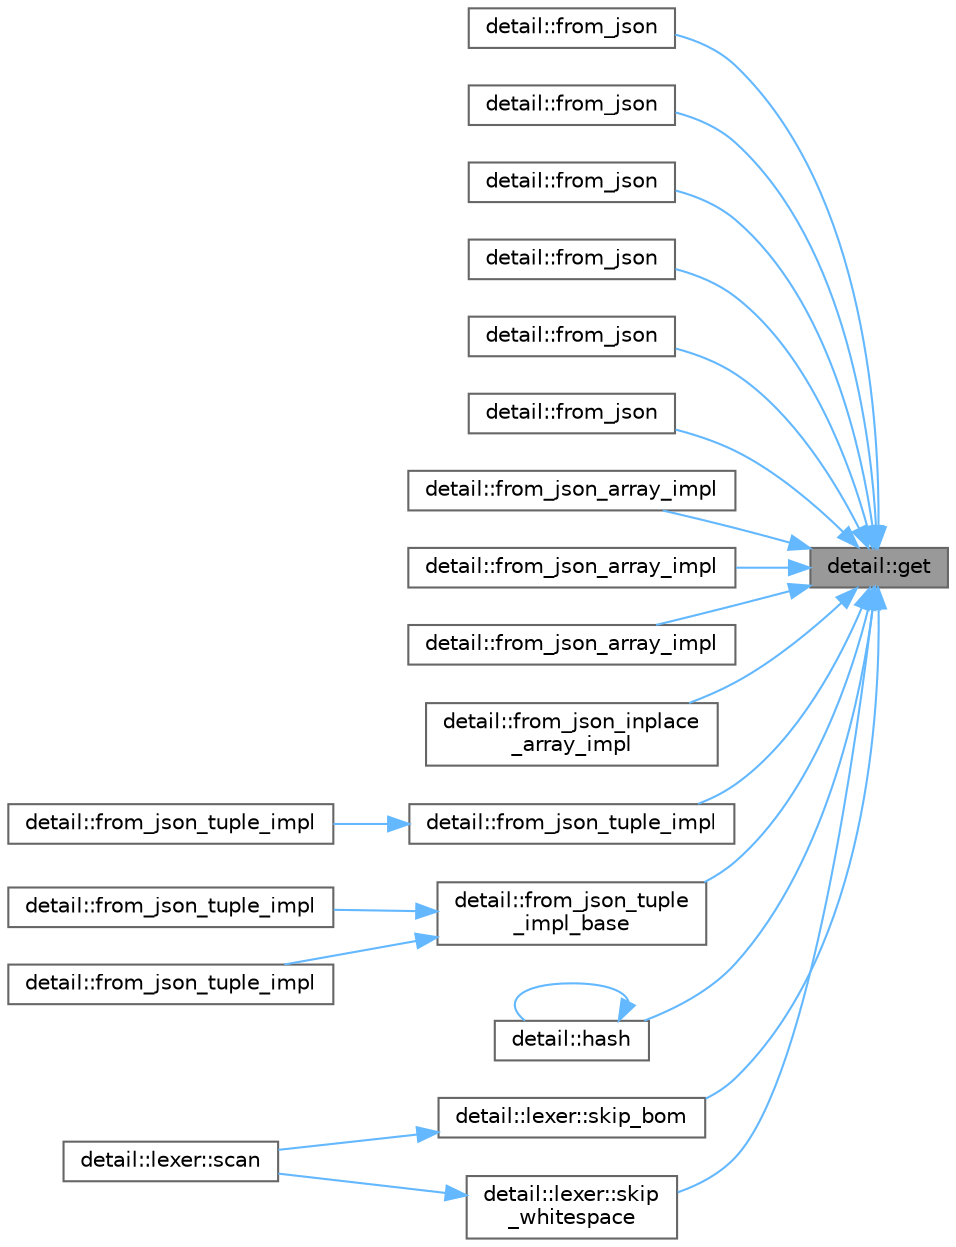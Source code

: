 digraph "detail::get"
{
 // INTERACTIVE_SVG=YES
 // LATEX_PDF_SIZE
  bgcolor="transparent";
  edge [fontname=Helvetica,fontsize=10,labelfontname=Helvetica,labelfontsize=10];
  node [fontname=Helvetica,fontsize=10,shape=box,height=0.2,width=0.4];
  rankdir="RL";
  Node1 [id="Node000001",label="detail::get",height=0.2,width=0.4,color="gray40", fillcolor="grey60", style="filled", fontcolor="black",tooltip=" "];
  Node1 -> Node2 [id="edge1_Node000001_Node000002",dir="back",color="steelblue1",style="solid",tooltip=" "];
  Node2 [id="Node000002",label="detail::from_json",height=0.2,width=0.4,color="grey40", fillcolor="white", style="filled",URL="$namespacedetail.html#aa1a92ab7f5de728919535b5714a4eda6",tooltip=" "];
  Node1 -> Node3 [id="edge2_Node000001_Node000003",dir="back",color="steelblue1",style="solid",tooltip=" "];
  Node3 [id="Node000003",label="detail::from_json",height=0.2,width=0.4,color="grey40", fillcolor="white", style="filled",URL="$namespacedetail.html#a6b60b3f3a22e35323af3ecbb1d7e2464",tooltip=" "];
  Node1 -> Node4 [id="edge3_Node000001_Node000004",dir="back",color="steelblue1",style="solid",tooltip=" "];
  Node4 [id="Node000004",label="detail::from_json",height=0.2,width=0.4,color="grey40", fillcolor="white", style="filled",URL="$namespacedetail.html#a93b46dfd08209f6e045214d8ee64be84",tooltip=" "];
  Node1 -> Node5 [id="edge4_Node000001_Node000005",dir="back",color="steelblue1",style="solid",tooltip=" "];
  Node5 [id="Node000005",label="detail::from_json",height=0.2,width=0.4,color="grey40", fillcolor="white", style="filled",URL="$namespacedetail.html#a8b9fb1e5e95a97355fa530fa791b113c",tooltip=" "];
  Node1 -> Node6 [id="edge5_Node000001_Node000006",dir="back",color="steelblue1",style="solid",tooltip=" "];
  Node6 [id="Node000006",label="detail::from_json",height=0.2,width=0.4,color="grey40", fillcolor="white", style="filled",URL="$namespacedetail.html#a108066a0b6c2b29db3236825af915c10",tooltip=" "];
  Node1 -> Node7 [id="edge6_Node000001_Node000007",dir="back",color="steelblue1",style="solid",tooltip=" "];
  Node7 [id="Node000007",label="detail::from_json",height=0.2,width=0.4,color="grey40", fillcolor="white", style="filled",URL="$namespacedetail.html#a4bb5bc21b8c5883207595a235a21946d",tooltip=" "];
  Node1 -> Node8 [id="edge7_Node000001_Node000008",dir="back",color="steelblue1",style="solid",tooltip=" "];
  Node8 [id="Node000008",label="detail::from_json_array_impl",height=0.2,width=0.4,color="grey40", fillcolor="white", style="filled",URL="$namespacedetail.html#ae352d45d92aee512f9e16a808da911f8",tooltip=" "];
  Node1 -> Node9 [id="edge8_Node000001_Node000009",dir="back",color="steelblue1",style="solid",tooltip=" "];
  Node9 [id="Node000009",label="detail::from_json_array_impl",height=0.2,width=0.4,color="grey40", fillcolor="white", style="filled",URL="$namespacedetail.html#ab722e171d99403f14337366b5e0d3620",tooltip=" "];
  Node1 -> Node10 [id="edge9_Node000001_Node000010",dir="back",color="steelblue1",style="solid",tooltip=" "];
  Node10 [id="Node000010",label="detail::from_json_array_impl",height=0.2,width=0.4,color="grey40", fillcolor="white", style="filled",URL="$namespacedetail.html#ade9eb9a3516110d8886a4f3dcbe35006",tooltip=" "];
  Node1 -> Node11 [id="edge10_Node000001_Node000011",dir="back",color="steelblue1",style="solid",tooltip=" "];
  Node11 [id="Node000011",label="detail::from_json_inplace\l_array_impl",height=0.2,width=0.4,color="grey40", fillcolor="white", style="filled",URL="$namespacedetail.html#a9692f52f83320f035160fcbc1137cf5d",tooltip=" "];
  Node1 -> Node12 [id="edge11_Node000001_Node000012",dir="back",color="steelblue1",style="solid",tooltip=" "];
  Node12 [id="Node000012",label="detail::from_json_tuple_impl",height=0.2,width=0.4,color="grey40", fillcolor="white", style="filled",URL="$namespacedetail.html#a4d7ca96cdafaf1ceb4293f1b820c8fe0",tooltip=" "];
  Node12 -> Node13 [id="edge12_Node000012_Node000013",dir="back",color="steelblue1",style="solid",tooltip=" "];
  Node13 [id="Node000013",label="detail::from_json_tuple_impl",height=0.2,width=0.4,color="grey40", fillcolor="white", style="filled",URL="$namespacedetail.html#ac4311ef7d1e7089ef3404d6f50964cdd",tooltip=" "];
  Node1 -> Node14 [id="edge13_Node000001_Node000014",dir="back",color="steelblue1",style="solid",tooltip=" "];
  Node14 [id="Node000014",label="detail::from_json_tuple\l_impl_base",height=0.2,width=0.4,color="grey40", fillcolor="white", style="filled",URL="$namespacedetail.html#adbf505efec69433a3894afeeed33aa81",tooltip=" "];
  Node14 -> Node15 [id="edge14_Node000014_Node000015",dir="back",color="steelblue1",style="solid",tooltip=" "];
  Node15 [id="Node000015",label="detail::from_json_tuple_impl",height=0.2,width=0.4,color="grey40", fillcolor="white", style="filled",URL="$namespacedetail.html#a46a1b9ef058e1117c154d751abf93400",tooltip=" "];
  Node14 -> Node16 [id="edge15_Node000014_Node000016",dir="back",color="steelblue1",style="solid",tooltip=" "];
  Node16 [id="Node000016",label="detail::from_json_tuple_impl",height=0.2,width=0.4,color="grey40", fillcolor="white", style="filled",URL="$namespacedetail.html#a77cca410ac9e251e0ff2847df09e03d9",tooltip=" "];
  Node1 -> Node17 [id="edge16_Node000001_Node000017",dir="back",color="steelblue1",style="solid",tooltip=" "];
  Node17 [id="Node000017",label="detail::hash",height=0.2,width=0.4,color="grey40", fillcolor="white", style="filled",URL="$namespacedetail.html#a9dd43d16a6a490b032ceaca358755a29",tooltip="hash a JSON value"];
  Node17 -> Node17 [id="edge17_Node000017_Node000017",dir="back",color="steelblue1",style="solid",tooltip=" "];
  Node1 -> Node18 [id="edge18_Node000001_Node000018",dir="back",color="steelblue1",style="solid",tooltip=" "];
  Node18 [id="Node000018",label="detail::lexer::skip_bom",height=0.2,width=0.4,color="grey40", fillcolor="white", style="filled",URL="$classdetail_1_1lexer.html#a04ae0c7807a761f4162ff42290be5490",tooltip="skip the UTF-8 byte order mark"];
  Node18 -> Node19 [id="edge19_Node000018_Node000019",dir="back",color="steelblue1",style="solid",tooltip=" "];
  Node19 [id="Node000019",label="detail::lexer::scan",height=0.2,width=0.4,color="grey40", fillcolor="white", style="filled",URL="$classdetail_1_1lexer.html#a6497d12a0c35b355b3e22da69d6819f9",tooltip=" "];
  Node1 -> Node20 [id="edge20_Node000001_Node000020",dir="back",color="steelblue1",style="solid",tooltip=" "];
  Node20 [id="Node000020",label="detail::lexer::skip\l_whitespace",height=0.2,width=0.4,color="grey40", fillcolor="white", style="filled",URL="$classdetail_1_1lexer.html#a230468eb9130a7173e0636fc1fc5606b",tooltip=" "];
  Node20 -> Node19 [id="edge21_Node000020_Node000019",dir="back",color="steelblue1",style="solid",tooltip=" "];
}
